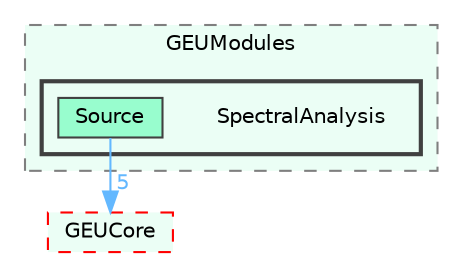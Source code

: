 digraph "C:/GEU/GEUModules/SpectralAnalysis"
{
 // LATEX_PDF_SIZE
  bgcolor="transparent";
  edge [fontname=Helvetica,fontsize=10,labelfontname=Helvetica,labelfontsize=10];
  node [fontname=Helvetica,fontsize=10,shape=box,height=0.2,width=0.4];
  compound=true
  subgraph clusterdir_70e1bd6aad29eaa9efcef7cf630be9eb {
    graph [ bgcolor="#ebfef5", pencolor="grey50", label="GEUModules", fontname=Helvetica,fontsize=10 style="filled,dashed", URL="dir_70e1bd6aad29eaa9efcef7cf630be9eb.html",tooltip=""]
  subgraph clusterdir_0e58257785926a08b8b5b3ff3a6ec9e6 {
    graph [ bgcolor="#ebfef5", pencolor="grey25", label="", fontname=Helvetica,fontsize=10 style="filled,bold", URL="dir_0e58257785926a08b8b5b3ff3a6ec9e6.html",tooltip=""]
    dir_0e58257785926a08b8b5b3ff3a6ec9e6 [shape=plaintext, label="SpectralAnalysis"];
  dir_251af26a4215ff7c551dd5935c709624 [label="Source", fillcolor="#98fdce", color="grey25", style="filled", URL="dir_251af26a4215ff7c551dd5935c709624.html",tooltip=""];
  }
  }
  dir_27e7292ccf631aad9354b9464cb90a84 [label="GEUCore", fillcolor="#ebfef5", color="red", style="filled,dashed", URL="dir_27e7292ccf631aad9354b9464cb90a84.html",tooltip=""];
  dir_251af26a4215ff7c551dd5935c709624->dir_27e7292ccf631aad9354b9464cb90a84 [headlabel="5", labeldistance=1.5 headhref="dir_000042_000015.html" href="dir_000042_000015.html" color="steelblue1" fontcolor="steelblue1"];
}
